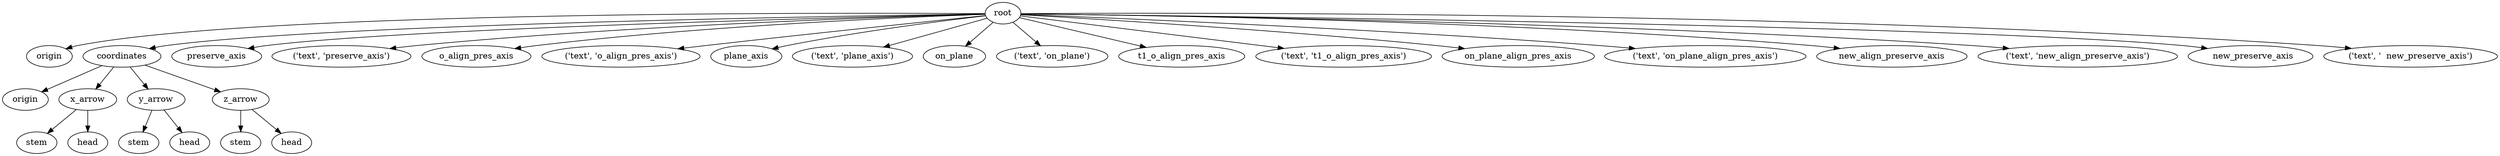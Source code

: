 digraph D {
    root_911 [label="root"];
    origin_912 [label="origin"];
    coordinates_913 [label="coordinates"];
    origin_914 [label="origin"];
    x_arrow_915 [label="x_arrow"];
    stem_916 [label="stem"];
    head_917 [label="head"];
    y_arrow_918 [label="y_arrow"];
    stem_919 [label="stem"];
    head_920 [label="head"];
    z_arrow_921 [label="z_arrow"];
    stem_922 [label="stem"];
    head_923 [label="head"];
    preserve_axis_924 [label="preserve_axis"];
    text_925 [label="\('text',\ 'preserve_axis'\)"];
    o_align_pres_axis_926 [label="o_align_pres_axis"];
    text_927 [label="\('text',\ 'o_align_pres_axis'\)"];
    plane_axis_928 [label="plane_axis"];
    text_929 [label="\('text',\ 'plane_axis'\)"];
    on_plane_930 [label="on_plane"];
    text_931 [label="\('text',\ 'on_plane'\)"];
    t1_o_align_pres_axis_932 [label="t1_o_align_pres_axis"];
    text_933 [label="\('text',\ 't1_o_align_pres_axis'\)"];
    on_plane_align_pres_axis_934 [label="on_plane_align_pres_axis"];
    text_935 [label="\('text',\ 'on_plane_align_pres_axis'\)"];
    new_align_preserve_axis_936 [label="new_align_preserve_axis"];
    text_937 [label="\('text',\ 'new_align_preserve_axis'\)"];
    938 [label="\ \ new_preserve_axis"];
    text_939 [label="\('text',\ '\ \ new_preserve_axis'\)"];
    root_911 -> origin_912;
    root_911 -> coordinates_913;
    coordinates_913 -> origin_914;
    coordinates_913 -> x_arrow_915;
    x_arrow_915 -> stem_916;
    x_arrow_915 -> head_917;
    coordinates_913 -> y_arrow_918;
    y_arrow_918 -> stem_919;
    y_arrow_918 -> head_920;
    coordinates_913 -> z_arrow_921;
    z_arrow_921 -> stem_922;
    z_arrow_921 -> head_923;
    root_911 -> preserve_axis_924;
    root_911 -> text_925;
    root_911 -> o_align_pres_axis_926;
    root_911 -> text_927;
    root_911 -> plane_axis_928;
    root_911 -> text_929;
    root_911 -> on_plane_930;
    root_911 -> text_931;
    root_911 -> t1_o_align_pres_axis_932;
    root_911 -> text_933;
    root_911 -> on_plane_align_pres_axis_934;
    root_911 -> text_935;
    root_911 -> new_align_preserve_axis_936;
    root_911 -> text_937;
    root_911 -> 938;
    root_911 -> text_939;
}

